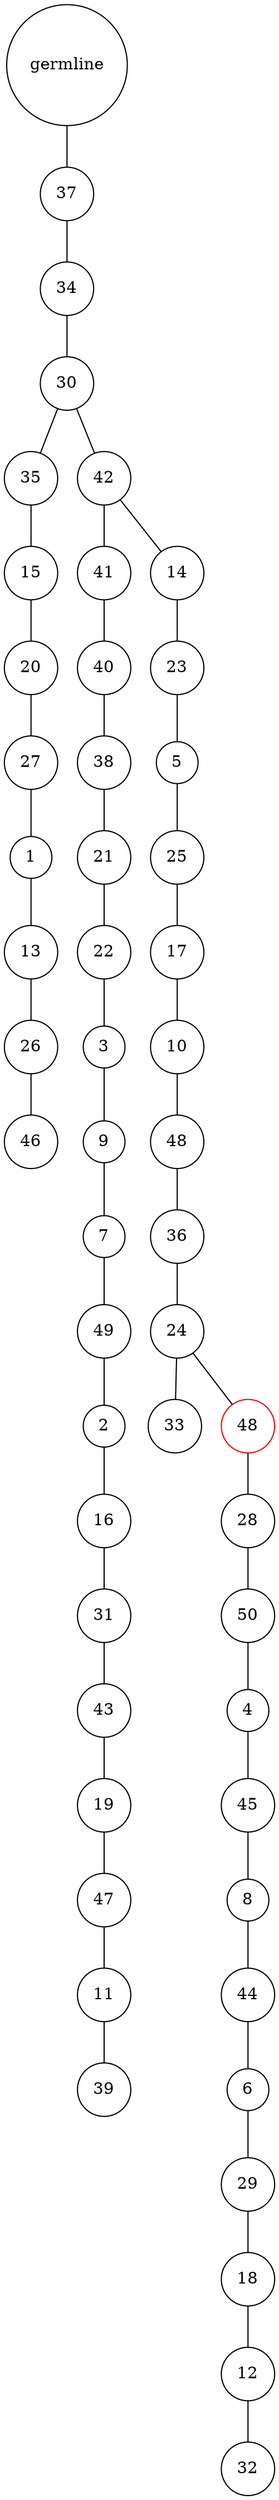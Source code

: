graph {
	rankdir=UD;
	splines=line;
	node [shape=circle]
	"0x7fb9b91775e0" [label="germline"];
	"0x7fb9b9177610" [label="37"];
	"0x7fb9b91775e0" -- "0x7fb9b9177610" ;
	"0x7fb9b9177640" [label="34"];
	"0x7fb9b9177610" -- "0x7fb9b9177640" ;
	"0x7fb9b9177670" [label="30"];
	"0x7fb9b9177640" -- "0x7fb9b9177670" ;
	"0x7fb9b91776a0" [label="35"];
	"0x7fb9b9177670" -- "0x7fb9b91776a0" ;
	"0x7fb9b91776d0" [label="15"];
	"0x7fb9b91776a0" -- "0x7fb9b91776d0" ;
	"0x7fb9b9177700" [label="20"];
	"0x7fb9b91776d0" -- "0x7fb9b9177700" ;
	"0x7fb9b9177730" [label="27"];
	"0x7fb9b9177700" -- "0x7fb9b9177730" ;
	"0x7fb9b9177760" [label="1"];
	"0x7fb9b9177730" -- "0x7fb9b9177760" ;
	"0x7fb9b9177790" [label="13"];
	"0x7fb9b9177760" -- "0x7fb9b9177790" ;
	"0x7fb9b91777c0" [label="26"];
	"0x7fb9b9177790" -- "0x7fb9b91777c0" ;
	"0x7fb9b91777f0" [label="46"];
	"0x7fb9b91777c0" -- "0x7fb9b91777f0" ;
	"0x7fb9b9177820" [label="42"];
	"0x7fb9b9177670" -- "0x7fb9b9177820" ;
	"0x7fb9b9177850" [label="41"];
	"0x7fb9b9177820" -- "0x7fb9b9177850" ;
	"0x7fb9b9177880" [label="40"];
	"0x7fb9b9177850" -- "0x7fb9b9177880" ;
	"0x7fb9b91778b0" [label="38"];
	"0x7fb9b9177880" -- "0x7fb9b91778b0" ;
	"0x7fb9b91778e0" [label="21"];
	"0x7fb9b91778b0" -- "0x7fb9b91778e0" ;
	"0x7fb9b9177910" [label="22"];
	"0x7fb9b91778e0" -- "0x7fb9b9177910" ;
	"0x7fb9b9177940" [label="3"];
	"0x7fb9b9177910" -- "0x7fb9b9177940" ;
	"0x7fb9b9177970" [label="9"];
	"0x7fb9b9177940" -- "0x7fb9b9177970" ;
	"0x7fb9b91779a0" [label="7"];
	"0x7fb9b9177970" -- "0x7fb9b91779a0" ;
	"0x7fb9b91779d0" [label="49"];
	"0x7fb9b91779a0" -- "0x7fb9b91779d0" ;
	"0x7fb9b9177a00" [label="2"];
	"0x7fb9b91779d0" -- "0x7fb9b9177a00" ;
	"0x7fb9b9177a30" [label="16"];
	"0x7fb9b9177a00" -- "0x7fb9b9177a30" ;
	"0x7fb9b9177a60" [label="31"];
	"0x7fb9b9177a30" -- "0x7fb9b9177a60" ;
	"0x7fb9b9177a90" [label="43"];
	"0x7fb9b9177a60" -- "0x7fb9b9177a90" ;
	"0x7fb9b9177ac0" [label="19"];
	"0x7fb9b9177a90" -- "0x7fb9b9177ac0" ;
	"0x7fb9b9177af0" [label="47"];
	"0x7fb9b9177ac0" -- "0x7fb9b9177af0" ;
	"0x7fb9b9177b20" [label="11"];
	"0x7fb9b9177af0" -- "0x7fb9b9177b20" ;
	"0x7fb9b9177b50" [label="39"];
	"0x7fb9b9177b20" -- "0x7fb9b9177b50" ;
	"0x7fb9b9177b80" [label="14"];
	"0x7fb9b9177820" -- "0x7fb9b9177b80" ;
	"0x7fb9b9177bb0" [label="23"];
	"0x7fb9b9177b80" -- "0x7fb9b9177bb0" ;
	"0x7fb9b9177be0" [label="5"];
	"0x7fb9b9177bb0" -- "0x7fb9b9177be0" ;
	"0x7fb9b9177c10" [label="25"];
	"0x7fb9b9177be0" -- "0x7fb9b9177c10" ;
	"0x7fb9b9177c40" [label="17"];
	"0x7fb9b9177c10" -- "0x7fb9b9177c40" ;
	"0x7fb9b9177c70" [label="10"];
	"0x7fb9b9177c40" -- "0x7fb9b9177c70" ;
	"0x7fb9b9177ca0" [label="48"];
	"0x7fb9b9177c70" -- "0x7fb9b9177ca0" ;
	"0x7fb9b9177cd0" [label="36"];
	"0x7fb9b9177ca0" -- "0x7fb9b9177cd0" ;
	"0x7fb9b9177d00" [label="24"];
	"0x7fb9b9177cd0" -- "0x7fb9b9177d00" ;
	"0x7fb9b9177d30" [label="33"];
	"0x7fb9b9177d00" -- "0x7fb9b9177d30" ;
	"0x7fb9b9177d60" [label="48",color="red"];
	"0x7fb9b9177d00" -- "0x7fb9b9177d60" ;
	"0x7fb9b9177d90" [label="28"];
	"0x7fb9b9177d60" -- "0x7fb9b9177d90" ;
	"0x7fb9b9177dc0" [label="50"];
	"0x7fb9b9177d90" -- "0x7fb9b9177dc0" ;
	"0x7fb9b9177df0" [label="4"];
	"0x7fb9b9177dc0" -- "0x7fb9b9177df0" ;
	"0x7fb9b9177e20" [label="45"];
	"0x7fb9b9177df0" -- "0x7fb9b9177e20" ;
	"0x7fb9b9177e50" [label="8"];
	"0x7fb9b9177e20" -- "0x7fb9b9177e50" ;
	"0x7fb9b9177e80" [label="44"];
	"0x7fb9b9177e50" -- "0x7fb9b9177e80" ;
	"0x7fb9b9177eb0" [label="6"];
	"0x7fb9b9177e80" -- "0x7fb9b9177eb0" ;
	"0x7fb9b9177ee0" [label="29"];
	"0x7fb9b9177eb0" -- "0x7fb9b9177ee0" ;
	"0x7fb9b9177f10" [label="18"];
	"0x7fb9b9177ee0" -- "0x7fb9b9177f10" ;
	"0x7fb9b9177f40" [label="12"];
	"0x7fb9b9177f10" -- "0x7fb9b9177f40" ;
	"0x7fb9b9177f70" [label="32"];
	"0x7fb9b9177f40" -- "0x7fb9b9177f70" ;
}
